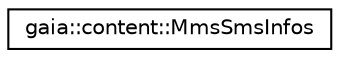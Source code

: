 digraph G
{
  edge [fontname="Helvetica",fontsize="10",labelfontname="Helvetica",labelfontsize="10"];
  node [fontname="Helvetica",fontsize="10",shape=record];
  rankdir=LR;
  Node1 [label="gaia::content::MmsSmsInfos",height=0.2,width=0.4,color="black", fillcolor="white", style="filled",URL="$d3/d60/classgaia_1_1content_1_1_mms_sms_infos.html",tooltip="This class provides the ability to query the MMS and SMS databases at the same time, mixing messages from both in a single thread."];
}
